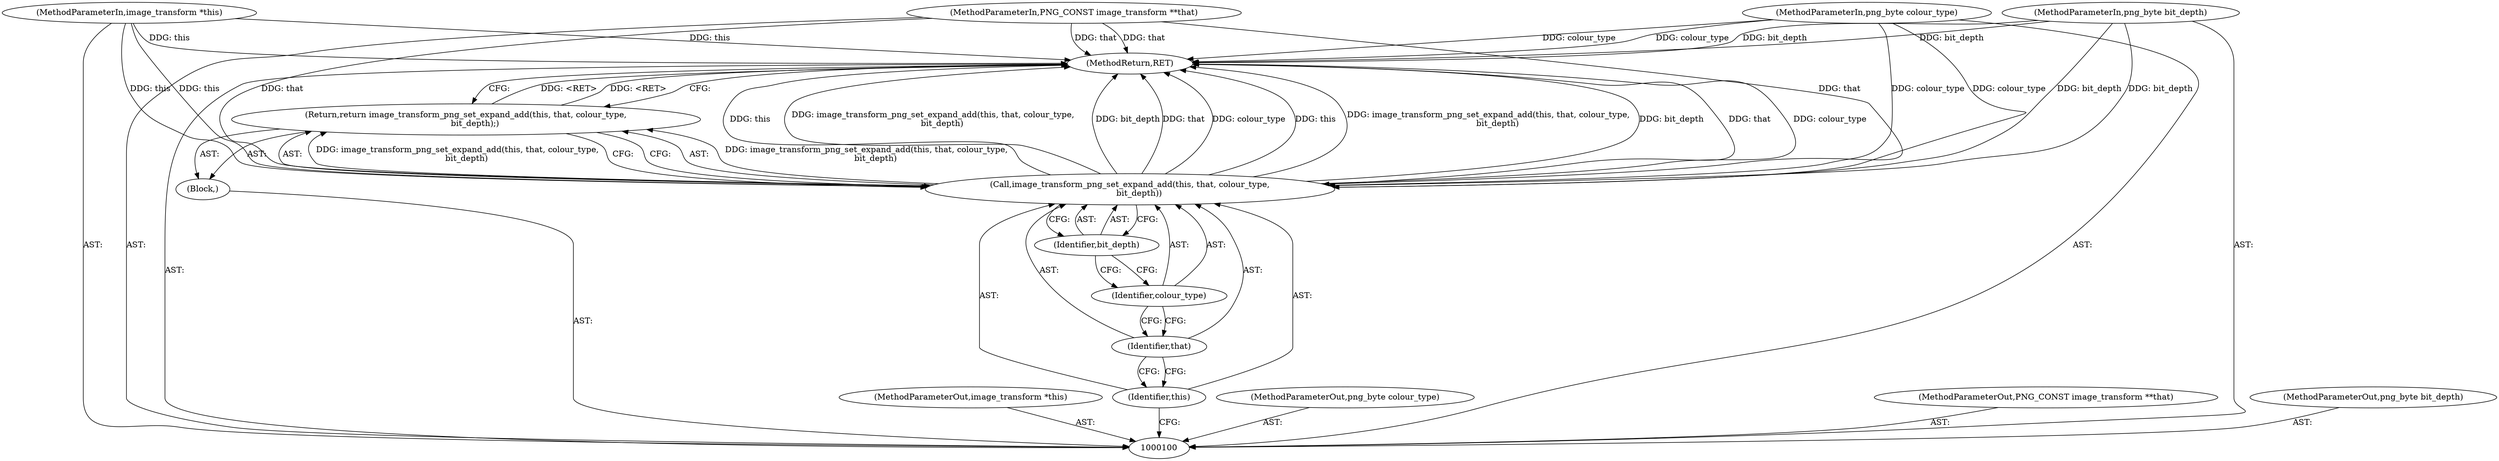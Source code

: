 digraph "1_Android_9d4853418ab2f754c2b63e091c29c5529b8b86ca_64" {
"1000112" [label="(MethodReturn,RET)"];
"1000101" [label="(MethodParameterIn,image_transform *this)"];
"1000126" [label="(MethodParameterOut,image_transform *this)"];
"1000103" [label="(MethodParameterIn,png_byte colour_type)"];
"1000128" [label="(MethodParameterOut,png_byte colour_type)"];
"1000102" [label="(MethodParameterIn,PNG_CONST image_transform **that)"];
"1000127" [label="(MethodParameterOut,PNG_CONST image_transform **that)"];
"1000104" [label="(MethodParameterIn,png_byte bit_depth)"];
"1000129" [label="(MethodParameterOut,png_byte bit_depth)"];
"1000105" [label="(Block,)"];
"1000107" [label="(Call,image_transform_png_set_expand_add(this, that, colour_type,\n       bit_depth))"];
"1000106" [label="(Return,return image_transform_png_set_expand_add(this, that, colour_type,\n       bit_depth);)"];
"1000108" [label="(Identifier,this)"];
"1000109" [label="(Identifier,that)"];
"1000110" [label="(Identifier,colour_type)"];
"1000111" [label="(Identifier,bit_depth)"];
"1000112" -> "1000100"  [label="AST: "];
"1000112" -> "1000106"  [label="CFG: "];
"1000107" -> "1000112"  [label="DDG: this"];
"1000107" -> "1000112"  [label="DDG: image_transform_png_set_expand_add(this, that, colour_type,\n       bit_depth)"];
"1000107" -> "1000112"  [label="DDG: bit_depth"];
"1000107" -> "1000112"  [label="DDG: that"];
"1000107" -> "1000112"  [label="DDG: colour_type"];
"1000104" -> "1000112"  [label="DDG: bit_depth"];
"1000103" -> "1000112"  [label="DDG: colour_type"];
"1000102" -> "1000112"  [label="DDG: that"];
"1000101" -> "1000112"  [label="DDG: this"];
"1000106" -> "1000112"  [label="DDG: <RET>"];
"1000101" -> "1000100"  [label="AST: "];
"1000101" -> "1000112"  [label="DDG: this"];
"1000101" -> "1000107"  [label="DDG: this"];
"1000126" -> "1000100"  [label="AST: "];
"1000103" -> "1000100"  [label="AST: "];
"1000103" -> "1000112"  [label="DDG: colour_type"];
"1000103" -> "1000107"  [label="DDG: colour_type"];
"1000128" -> "1000100"  [label="AST: "];
"1000102" -> "1000100"  [label="AST: "];
"1000102" -> "1000112"  [label="DDG: that"];
"1000102" -> "1000107"  [label="DDG: that"];
"1000127" -> "1000100"  [label="AST: "];
"1000104" -> "1000100"  [label="AST: "];
"1000104" -> "1000112"  [label="DDG: bit_depth"];
"1000104" -> "1000107"  [label="DDG: bit_depth"];
"1000129" -> "1000100"  [label="AST: "];
"1000105" -> "1000100"  [label="AST: "];
"1000106" -> "1000105"  [label="AST: "];
"1000107" -> "1000106"  [label="AST: "];
"1000107" -> "1000111"  [label="CFG: "];
"1000108" -> "1000107"  [label="AST: "];
"1000109" -> "1000107"  [label="AST: "];
"1000110" -> "1000107"  [label="AST: "];
"1000111" -> "1000107"  [label="AST: "];
"1000106" -> "1000107"  [label="CFG: "];
"1000107" -> "1000112"  [label="DDG: this"];
"1000107" -> "1000112"  [label="DDG: image_transform_png_set_expand_add(this, that, colour_type,\n       bit_depth)"];
"1000107" -> "1000112"  [label="DDG: bit_depth"];
"1000107" -> "1000112"  [label="DDG: that"];
"1000107" -> "1000112"  [label="DDG: colour_type"];
"1000107" -> "1000106"  [label="DDG: image_transform_png_set_expand_add(this, that, colour_type,\n       bit_depth)"];
"1000101" -> "1000107"  [label="DDG: this"];
"1000102" -> "1000107"  [label="DDG: that"];
"1000103" -> "1000107"  [label="DDG: colour_type"];
"1000104" -> "1000107"  [label="DDG: bit_depth"];
"1000106" -> "1000105"  [label="AST: "];
"1000106" -> "1000107"  [label="CFG: "];
"1000107" -> "1000106"  [label="AST: "];
"1000112" -> "1000106"  [label="CFG: "];
"1000106" -> "1000112"  [label="DDG: <RET>"];
"1000107" -> "1000106"  [label="DDG: image_transform_png_set_expand_add(this, that, colour_type,\n       bit_depth)"];
"1000108" -> "1000107"  [label="AST: "];
"1000108" -> "1000100"  [label="CFG: "];
"1000109" -> "1000108"  [label="CFG: "];
"1000109" -> "1000107"  [label="AST: "];
"1000109" -> "1000108"  [label="CFG: "];
"1000110" -> "1000109"  [label="CFG: "];
"1000110" -> "1000107"  [label="AST: "];
"1000110" -> "1000109"  [label="CFG: "];
"1000111" -> "1000110"  [label="CFG: "];
"1000111" -> "1000107"  [label="AST: "];
"1000111" -> "1000110"  [label="CFG: "];
"1000107" -> "1000111"  [label="CFG: "];
}
